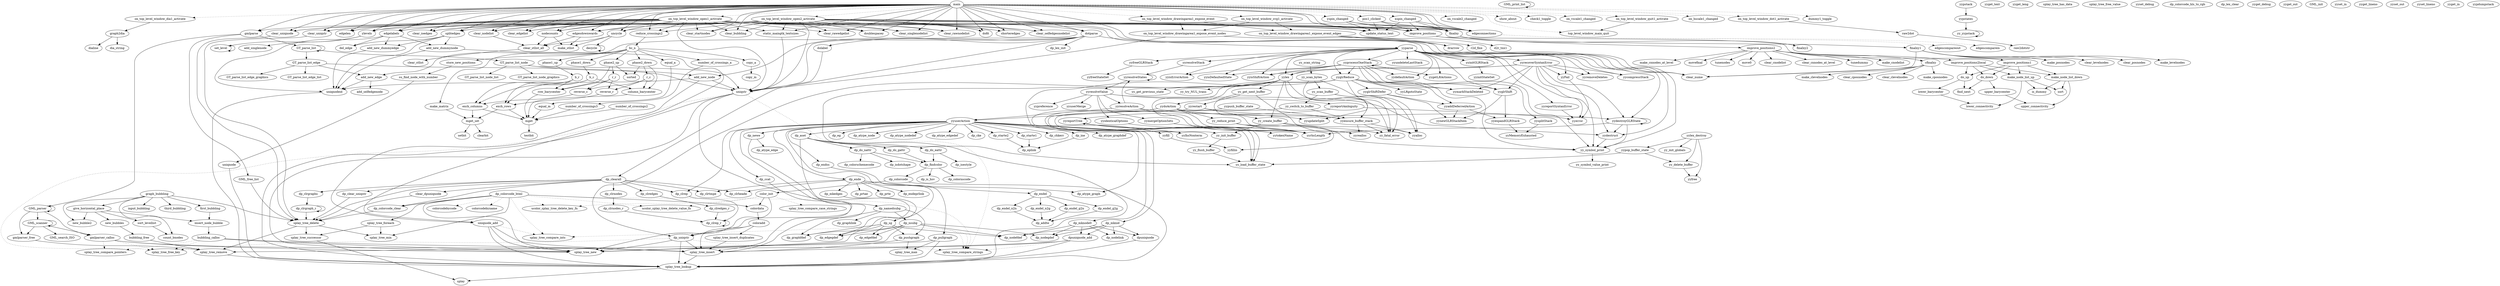 digraph callgraph {
"edgelabels" -> "add_new_dummyedge" [style=solid];
"edgelabels" -> "add_new_dummynode" [style=solid];
"edgelabels" -> "uniqnodeid" [style=solid];
"edgelabels" -> "del_edge" [style=solid];
"uniqnodeid" -> "splay_tree_lookup" [style=solid];
"yy_scan_string" -> "yy_scan_bytes" [style=solid];
"dp_ccat" -> "dp_uniqstr" [style=solid];
"raw2dot" -> "raw2dotstr" [style=solid];
"yyensure_buffer_stack" -> "yyalloc" [style=solid];
"yyensure_buffer_stack" -> "yyrealloc" [style=solid];
"yyensure_buffer_stack" -> "yy_fatal_error" [style=solid];
"colordata" -> "coloradd" [style=solid];
"yyFail" -> "yyerror" [style=solid];
"equal_a" -> "equal_m" [style=solid];
"yyuserAction" -> "dp_cke" [style=solid];
"yyuserAction" -> "dp_clrep" [style=solid];
"yyuserAction" -> "dp_aset" [style=solid];
"yyuserAction" -> "dp_ende" [style=solid];
"yyuserAction" -> "dp_atype_graph" [style=solid];
"yyuserAction" -> "dp_sg" [style=solid];
"yyuserAction" -> "dp_ine" [style=solid];
"yyuserAction" -> "dp_chkerr" [style=solid];
"yyuserAction" -> "dp_mknode0" [style=solid];
"yyuserAction" -> "dp_mknid" [style=solid];
"yyuserAction" -> "dp_atype_graphdef" [style=solid];
"yyuserAction" -> "dp_newe" [style=solid];
"yyuserAction" -> "dp_starte2" [style=solid];
"yyuserAction" -> "dp_starte1" [style=solid];
"yyuserAction" -> "dp_eg" [style=solid];
"yyuserAction" -> "dp_atype_node" [style=solid];
"yyuserAction" -> "dp_ccat" [style=solid];
"yyuserAction" -> "dp_endss" [style=solid];
"yyuserAction" -> "dp_atype_nodedef" [style=solid];
"yyuserAction" -> "dp_atype_edgedef" [style=solid];
"yyuserAction" -> "dp_namedsubg" [style=solid];
"yyuserAction" -> "yyfill" [style=solid];
"on_top_level_window_dia1_activate" -> "graph2dia" [style=solid];
"number_of_crossings2" -> "mget" [style=solid];
"yyrestart" -> "yy_init_buffer" [style=solid];
"yyrestart" -> "yy_create_buffer" [style=solid];
"yyrestart" -> "yyensure_buffer_stack" [style=solid];
"yyrestart" -> "yy_load_buffer_state" [style=solid];
"mget" -> "testbit" [style=solid];
"column_barycenter" -> "mget" [style=solid];
"yyreportAmbiguity" -> "yyerror" [style=solid];
"yyreportAmbiguity" -> "yyreportTree" [style=solid];
"dp_clredges" -> "dp_clredges_r" [style=solid];
"dp_do_eattr" -> "dp_findcolor" [style=solid];
"dp_do_eattr" -> "dp_isestyle" [style=solid];
"dp_colorcode_html" -> "colorcodebycode" [style=dotted];
"dp_colorcode_html" -> "splay_tree_foreach" [style=solid];
"dp_colorcode_html" -> "ucolor_splay_tree_delete_key_fn" [style=dotted];
"dp_colorcode_html" -> "colorcodebyname" [style=dotted];
"dp_colorcode_html" -> "splay_tree_new" [style=solid];
"dp_colorcode_html" -> "splay_tree_compare_strings" [style=dotted];
"dp_colorcode_html" -> "splay_tree_compare_ints" [style=dotted];
"dp_colorcode_html" -> "ucolor_splay_tree_delete_value_fn" [style=dotted];
"dp_colorcode_html" -> "splay_tree_min" [style=solid];
"dp_colorcode_html" -> "colordata" [style=solid];
"dp_colorcode_html" -> "dp_colorcode_clear" [style=solid];
"improve_positions" -> "improve_positions2" [style=solid];
"improve_positions" -> "improve_positions1" [style=solid];
"gmlparse" -> "GML_parser" [style=solid];
"gmlparse" -> "GML_free_list" [style=solid];
"gmlparse" -> "GT_parse_list" [style=solid];
"yyglrShift" -> "yynewGLRStackItem" [style=solid];
"yyglrShift" -> "yyexpandGLRStack" [style=solid];
"r_c" -> "reverse_r" [style=solid];
"r_c" -> "column_barycenter" [style=solid];
"r_c" -> "reverse_c" [style=solid];
"bubbling_free" -> "splay_tree_remove" [style=solid];
"phase2_up" -> "row_barycenter" [style=solid];
"phase2_up" -> "sorted" [style=solid];
"phase2_up" -> "r_r" [style=solid];
"dp_clrgraphs" -> "dp_clrgraph_r" [style=solid];
"yy_scan_buffer" -> "yy_fatal_error" [style=solid];
"yy_scan_buffer" -> "yyalloc" [style=solid];
"yy_scan_buffer" -> "yy_switch_to_buffer" [style=solid];
"yy_init_buffer" -> "yy_flush_buffer" [style=solid];
"dp_aset" -> "dp_do_eattr" [style=solid];
"dp_aset" -> "dp_do_nattr" [style=solid];
"dp_aset" -> "splay_tree_lookup" [style=solid];
"dp_aset" -> "splay_tree_insert" [style=solid];
"dp_aset" -> "dp_do_gattr" [style=solid];
"dp_clear_uniqstr" -> "splay_tree_delete" [style=solid];
"store_new_positions" -> "su_find_node_with_number" [style=solid];
"dp_clrnodes_r" -> "dp_clrep_r" [style=solid];
"on_top_level_window_open1_activate" -> "edgelen" [style=solid];
"on_top_level_window_open1_activate" -> "static_maingtk_textsizes" [style=solid];
"on_top_level_window_open1_activate" -> "finalxy" [style=solid];
"on_top_level_window_open1_activate" -> "ylevels" [style=solid];
"on_top_level_window_open1_activate" -> "clear_ioedges" [style=solid];
"on_top_level_window_open1_activate" -> "splitedges" [style=solid];
"on_top_level_window_open1_activate" -> "nodecounts" [style=solid];
"on_top_level_window_open1_activate" -> "clear_nume" [style=solid];
"on_top_level_window_open1_activate" -> "clear_startnodes" [style=solid];
"on_top_level_window_open1_activate" -> "uniqstr" [style=solid];
"on_top_level_window_open1_activate" -> "clear_bubbling" [style=solid];
"on_top_level_window_open1_activate" -> "clear_uniqnode" [style=solid];
"on_top_level_window_open1_activate" -> "clear_nodelist" [style=solid];
"on_top_level_window_open1_activate" -> "clear_edgelist" [style=solid];
"on_top_level_window_open1_activate" -> "clear_uniqstr" [style=solid];
"on_top_level_window_open1_activate" -> "clear_rawedgelist" [style=solid];
"on_top_level_window_open1_activate" -> "doublespacey" [style=solid];
"on_top_level_window_open1_activate" -> "clear_selfedgesnodelist" [style=solid];
"on_top_level_window_open1_activate" -> "improve_positions" [style=solid];
"on_top_level_window_open1_activate" -> "gmlparse" [style=solid];
"on_top_level_window_open1_activate" -> "clear_singlenodelist" [style=solid];
"on_top_level_window_open1_activate" -> "edgesdownwards" [style=solid];
"on_top_level_window_open1_activate" -> "clear_rawnodelist" [style=solid];
"on_top_level_window_open1_activate" -> "dofit" [style=solid];
"on_top_level_window_open1_activate" -> "edgelabels" [style=solid];
"on_top_level_window_open1_activate" -> "edgeconnections" [style=solid];
"on_top_level_window_open1_activate" -> "uncycle" [style=solid];
"on_top_level_window_open1_activate" -> "reduce_crossings2" [style=solid];
"on_top_level_window_open1_activate" -> "shorteredges" [style=solid];
"on_top_level_window_open1_activate" -> "update_status_text" [style=solid];
"dp_pushgraph" -> "splay_tree_insert" [style=solid];
"dp_pushgraph" -> "splay_tree_max" [style=solid];
"yyinitGLRStack" -> "yyinitStateSet" [style=solid];
"finalxy1" -> "make_levelnodes" [style=solid];
"finalxy1" -> "make_posnodes" [style=solid];
"finalxy1" -> "clear_nume" [style=solid];
"finalxy1" -> "clear_levelnodes" [style=solid];
"finalxy1" -> "clear_posnodes" [style=solid];
"yy_create_buffer" -> "yyalloc" [style=solid];
"yy_create_buffer" -> "yy_init_buffer" [style=solid];
"yy_create_buffer" -> "yy_fatal_error" [style=solid];
"b_r" -> "exch_rows" [style=solid];
"b_r" -> "exch_columns" [style=solid];
"b_r" -> "row_barycenter" [style=solid];
"splay_tree_successor" -> "splay" [style=solid];
"equal_m" -> "mget" [style=solid];
"splay_tree_insert_duplicates" -> "splay_tree_insert" [style=solid];
"GML_free_list" -> "splay_tree_delete" [style=solid];
"splay_tree_foreach" -> "splay_tree_min" [style=solid];
"splay_tree_foreach" -> "splay_tree_successor" [style=solid];
"give_horizontal_place" -> "sort_levellist" [style=solid];
"give_horizontal_place" -> "insert_node_bubble" [style=solid];
"give_horizontal_place" -> "new_bubble2" [style=solid];
"give_horizontal_place" -> "new_bubbles" [style=solid];
"on_top_level_window_drawingarea1_expose_event_edges" -> "drarrow" [style=solid];
"on_top_level_window_drawingarea1_expose_event_edges" -> "r2d_finx" [style=solid];
"on_top_level_window_drawingarea1_expose_event_edges" -> "d2r_tnx1" [style=solid];
"static_maingtk_textsizes" -> "uniqstr" [style=solid];
"dp_endss" -> "dp_pullgraph" [style=solid];
"add_new_dummynode" -> "uniqnode_add" [style=solid];
"add_new_dummynode" -> "uniqnodeid" [style=solid];
"yy_flush_buffer" -> "yy_load_buffer_state" [style=solid];
"on_top_level_window_open2_activate" -> "clear_rawnodelist" [style=solid];
"on_top_level_window_open2_activate" -> "dofit" [style=solid];
"on_top_level_window_open2_activate" -> "clear_singlenodelist" [style=solid];
"on_top_level_window_open2_activate" -> "edgesdownwards" [style=solid];
"on_top_level_window_open2_activate" -> "clear_selfedgesnodelist" [style=solid];
"on_top_level_window_open2_activate" -> "improve_positions" [style=solid];
"on_top_level_window_open2_activate" -> "reduce_crossings2" [style=solid];
"on_top_level_window_open2_activate" -> "shorteredges" [style=solid];
"on_top_level_window_open2_activate" -> "update_status_text" [style=solid];
"on_top_level_window_open2_activate" -> "edgeconnections" [style=solid];
"on_top_level_window_open2_activate" -> "edgelabels" [style=solid];
"on_top_level_window_open2_activate" -> "uncycle" [style=solid];
"on_top_level_window_open2_activate" -> "clear_nume" [style=solid];
"on_top_level_window_open2_activate" -> "nodecounts" [style=solid];
"on_top_level_window_open2_activate" -> "edgelen" [style=solid];
"on_top_level_window_open2_activate" -> "static_maingtk_textsizes" [style=solid];
"on_top_level_window_open2_activate" -> "ylevels" [style=solid];
"on_top_level_window_open2_activate" -> "finalxy" [style=solid];
"on_top_level_window_open2_activate" -> "clear_ioedges" [style=solid];
"on_top_level_window_open2_activate" -> "splitedges" [style=solid];
"on_top_level_window_open2_activate" -> "clear_uniqstr" [style=solid];
"on_top_level_window_open2_activate" -> "clear_rawedgelist" [style=solid];
"on_top_level_window_open2_activate" -> "dotparse" [style=solid];
"on_top_level_window_open2_activate" -> "clear_edgelist" [style=solid];
"on_top_level_window_open2_activate" -> "doublespacey" [style=solid];
"on_top_level_window_open2_activate" -> "clear_bubbling" [style=solid];
"on_top_level_window_open2_activate" -> "uniqstr" [style=solid];
"on_top_level_window_open2_activate" -> "clear_startnodes" [style=solid];
"on_top_level_window_open2_activate" -> "clear_nodelist" [style=solid];
"on_top_level_window_open2_activate" -> "clear_uniqnode" [style=solid];
"yypop_buffer_state" -> "yy_delete_buffer" [style=solid];
"yypop_buffer_state" -> "yy_load_buffer_state" [style=solid];
"new_bubbles" -> "bubbling_free" [style=solid];
"dp_sg" -> "splay_tree_compare_strings" [style=dotted];
"dp_sg" -> "splay_tree_new" [style=solid];
"dp_sg" -> "dp_nodefdef" [style=solid];
"dp_sg" -> "dp_edgefdef" [style=solid];
"dp_sg" -> "dp_pushgraph" [style=solid];
"dp_sg" -> "dp_graphfdef" [style=solid];
"dp_sg" -> "splay_tree_compare_ints" [style=dotted];
"GT_parse_list_node" -> "uniqstr" [style=solid];
"GT_parse_list_node" -> "add_new_node" [style=solid];
"GT_parse_list_node" -> "GT_parse_list_node_list" [style=solid];
"GT_parse_list_node" -> "GT_parse_list_node_graphics" [style=solid];
"edgeconnections" -> "edgescompareout" [style=dotted];
"edgeconnections" -> "edgescomparein" [style=dotted];
"yyglrShiftDefer" -> "yynewGLRStackItem" [style=solid];
"yyglrShiftDefer" -> "yyaddDeferredAction" [style=solid];
"on_top_level_window_drawingarea1_expose_event_nodes" -> "drarrow" [style=solid];
"on_top_level_window_drawingarea1_expose_event_nodes" -> "uniqstr" [style=solid];
"dp_endel_g2n" -> "dp_addte" [style=solid];
"insert_node_bubble" -> "bubbling_calloc" [style=solid];
"gmlparser_calloc" -> "splay_tree_free_key" [style=dotted];
"gmlparser_calloc" -> "splay_tree_insert" [style=solid];
"gmlparser_calloc" -> "splay_tree_compare_pointers" [style=dotted];
"gmlparser_calloc" -> "splay_tree_new" [style=solid];
"yyresolveStates" -> "yyresolveValue" [style=solid];
"yyresolveStates" -> "yyresolveStates" [style=solid];
"yyreportSyntaxError" -> "yyerror" [style=solid];
"b_c" -> "exch_columns" [style=solid];
"b_c" -> "exch_rows" [style=solid];
"b_c" -> "column_barycenter" [style=solid];
"dp_colorcode" -> "color_init" [style=solid];
"dp_colorcode" -> "splay_tree_lookup" [style=solid];
"improve_positions2" -> "tunedummy" [style=solid];
"improve_positions2" -> "make_cnodelist" [style=solid];
"improve_positions2" -> "make_cnnodes_at_level" [style=solid];
"improve_positions2" -> "movefinal" [style=solid];
"improve_positions2" -> "tunenodes" [style=solid];
"improve_positions2" -> "move0" [style=solid];
"improve_positions2" -> "clear_cnodelist" [style=solid];
"improve_positions2" -> "cfinalxy" [style=solid];
"improve_positions2" -> "clear_cnnodes_at_level" [style=solid];
"improve_positions2" -> "improve_positions2local" [style=solid];
"main" -> "nodecounts" [style=solid];
"main" -> "on_top_level_window_drawingarea1_expose_event" [style=dotted];
"main" -> "splitedges" [style=solid];
"main" -> "on_top_level_window_svg1_activate" [style=dotted];
"main" -> "doublespacey" [style=solid];
"main" -> "dotparse" [style=solid];
"main" -> "clear_rawedgelist" [style=solid];
"main" -> "xspin_changed" [style=dotted];
"main" -> "yspin_changed" [style=dotted];
"main" -> "clear_startnodes" [style=solid];
"main" -> "clear_bubbling" [style=solid];
"main" -> "on_top_level_window_quit1_activate" [style=dotted];
"main" -> "edgesdownwards" [style=solid];
"main" -> "clear_singlenodelist" [style=solid];
"main" -> "on_vscale2_changed" [style=dotted];
"main" -> "clear_selfedgesnodelist" [style=solid];
"main" -> "update_status_text" [style=solid];
"main" -> "shorteredges" [style=solid];
"main" -> "edgeconnections" [style=solid];
"main" -> "clear_nume" [style=solid];
"main" -> "on_top_level_window_open2_activate" [style=dotted];
"main" -> "clear_ioedges" [style=solid];
"main" -> "finalxy" [style=solid];
"main" -> "ylevels" [style=solid];
"main" -> "pos1_clicked" [style=dotted];
"main" -> "static_maingtk_textsizes" [style=solid];
"main" -> "edgelen" [style=solid];
"main" -> "show_about" [style=dotted];
"main" -> "clear_edgelist" [style=solid];
"main" -> "clear_uniqstr" [style=solid];
"main" -> "clear_uniqnode" [style=solid];
"main" -> "clear_nodelist" [style=solid];
"main" -> "on_top_level_window_open1_activate" [style=dotted];
"main" -> "check1_toggle" [style=dotted];
"main" -> "on_vscale1_changed" [style=dotted];
"main" -> "dofit" [style=solid];
"main" -> "clear_rawnodelist" [style=solid];
"main" -> "top_level_window_main_quit" [style=dotted];
"main" -> "improve_positions" [style=solid];
"main" -> "gmlparse" [style=solid];
"main" -> "on_hscale1_changed" [style=dotted];
"main" -> "reduce_crossings2" [style=solid];
"main" -> "on_top_level_window_dot1_activate" [style=dotted];
"main" -> "on_top_level_window_dia1_activate" [style=dotted];
"main" -> "uncycle" [style=solid];
"main" -> "edgelabels" [style=solid];
"main" -> "dummy1_toggle" [style=dotted];
"dpuniqnode" -> "splay_tree_lookup" [style=solid];
"dp_ine" -> "dp_eplink" [style=solid];
"splay_tree_insert" -> "splay_tree_lookup" [style=solid];
"phase2_down" -> "sorted" [style=solid];
"phase2_down" -> "r_c" [style=solid];
"phase2_down" -> "column_barycenter" [style=solid];
"r_r" -> "row_barycenter" [style=solid];
"r_r" -> "reverse_r" [style=solid];
"r_r" -> "reverse_c" [style=solid];
"add_new_dummyedge" -> "uniqnodeid" [style=solid];
"edgesdownwards" -> "clear_stlist_all" [style=solid];
"edgesdownwards" -> "make_stlist" [style=solid];
"yy_get_next_buffer" -> "yy_fatal_error" [style=solid];
"yy_get_next_buffer" -> "yyrestart" [style=solid];
"yy_get_next_buffer" -> "yyrealloc" [style=solid];
"exch_rows" -> "mget_set" [style=solid];
"exch_rows" -> "mget" [style=solid];
"yydestruct" -> "yy_symbol_print" [style=solid];
"GML_print_list" -> "GML_print_list" [style=solid];
"clear_dpuniqnode" -> "splay_tree_delete" [style=solid];
"make_node_list_down" -> "upper_connectivity" [style=solid];
"make_node_list_down" -> "sort" [style=solid];
"make_node_list_down" -> "is_dummy" [style=solid];
"decycle" -> "decycle" [style=solid];
"dp_endel_g2g" -> "dp_addte" [style=solid];
"make_node_list_up" -> "lower_connectivity" [style=solid];
"make_node_list_up" -> "is_dummy" [style=solid];
"make_node_list_up" -> "sort" [style=solid];
"improve_positions2local" -> "make_node_list_up" [style=solid];
"improve_positions2local" -> "make_node_list_down" [style=solid];
"improve_positions2local" -> "do_down" [style=solid];
"improve_positions2local" -> "do_up" [style=solid];
"yyglrReduce" -> "yyLRgotoState" [style=solid];
"yyglrReduce" -> "yydoAction" [style=solid];
"yyglrReduce" -> "yyglrShift" [style=solid];
"yyglrReduce" -> "yyaddDeferredAction" [style=solid];
"yyglrReduce" -> "yylhsNonterm" [style=solid];
"yyglrReduce" -> "yyglrShiftDefer" [style=solid];
"yyglrReduce" -> "yyrhsLength" [style=solid];
"yyglrReduce" -> "yyupdateSplit" [style=solid];
"yyglrReduce" -> "yy_symbol_print" [style=solid];
"yyglrReduce" -> "yymarkStackDeleted" [style=solid];
"dotparse" -> "yyparse" [style=solid];
"dotparse" -> "dolabel" [style=solid];
"dotparse" -> "dp_lex_init" [style=solid];
"dotparse" -> "add_new_node" [style=solid];
"dotparse" -> "uniqstr" [style=solid];
"dotparse" -> "dp_clearall" [style=solid];
"dotparse" -> "add_new_edge" [style=solid];
"dp_mkedges" -> "dp_edgegdef" [style=solid];
"GML_parser" -> "gmlparser_free" [style=solid];
"GML_parser" -> "GML_scanner" [style=solid];
"GML_parser" -> "gmlparser_calloc" [style=solid];
"GML_parser" -> "GML_parser" [style=solid];
"dolabel" -> "uniqstr" [style=solid];
"dp_clearall" -> "dp_clrheade" [style=solid];
"dp_clearall" -> "dp_clear_uniqstr" [style=solid];
"dp_clearall" -> "dp_clrep" [style=solid];
"dp_clearall" -> "dp_clrtmpe" [style=solid];
"dp_clearall" -> "dp_clrnodes" [style=solid];
"dp_clearall" -> "dp_colorcode_clear" [style=solid];
"dp_clearall" -> "splay_tree_delete" [style=solid];
"dp_clearall" -> "clear_dpuniqnode" [style=solid];
"dp_clearall" -> "dp_clrgraphs" [style=solid];
"dp_clearall" -> "dp_clredges" [style=solid];
"color_init" -> "splay_tree_new" [style=solid];
"color_init" -> "ucolor_splay_tree_delete_value_fn" [style=dotted];
"color_init" -> "ucolor_splay_tree_delete_key_fn" [style=dotted];
"color_init" -> "splay_tree_compare_case_strings" [style=dotted];
"color_init" -> "colordata" [style=solid];
"lower_barycenter" -> "lower_connectivity" [style=solid];
"yyrecoverSyntaxError" -> "yyremoveDeletes" [style=solid];
"yyrecoverSyntaxError" -> "yydestroyGLRState" [style=solid];
"yyrecoverSyntaxError" -> "yyFail" [style=solid];
"yyrecoverSyntaxError" -> "yyglrShift" [style=solid];
"yyrecoverSyntaxError" -> "yymarkStackDeleted" [style=solid];
"yyrecoverSyntaxError" -> "yycompressStack" [style=solid];
"yyrecoverSyntaxError" -> "yyisShiftAction" [style=solid];
"yyrecoverSyntaxError" -> "yy_symbol_print" [style=solid];
"yyrecoverSyntaxError" -> "yydestruct" [style=solid];
"yyrecoverSyntaxError" -> "yylex" [style=solid];
"sort_levellist" -> "count_bnodes" [style=solid];
"yyidenticalOptions" -> "yyrhsLength" [style=solid];
"yypstates" -> "yy_yypstack" [style=solid];
"add_new_edge" -> "uniqnodeid" [style=solid];
"add_new_edge" -> "add_selfedgenode" [style=solid];
"splitedges" -> "add_new_dummynode" [style=solid];
"splitedges" -> "add_new_dummyedge" [style=solid];
"splitedges" -> "uniqnodeid" [style=solid];
"splitedges" -> "del_edge" [style=solid];
"yydestroyGLRState" -> "yydestroyGLRState" [style=solid];
"yydestroyGLRState" -> "yy_symbol_print" [style=solid];
"yydestroyGLRState" -> "yydestruct" [style=solid];
"yydestroyGLRState" -> "yyrhsLength" [style=solid];
"dp_clredges_r" -> "dp_clrep_r" [style=solid];
"dp_mknode0" -> "dp_nodegdef" [style=solid];
"dp_mknode0" -> "dpuniqnode_add" [style=solid];
"dp_mknode0" -> "dpuniqnode" [style=solid];
"dp_mknode0" -> "dp_nodefdef" [style=solid];
"dp_mknode0" -> "dp_nodelink" [style=solid];
"make_matrix" -> "mget_set" [style=solid];
"GT_parse_list_edge" -> "GT_parse_list_edge_list" [style=solid];
"GT_parse_list_edge" -> "GT_parse_list_edge_graphics" [style=solid];
"GT_parse_list_edge" -> "uniqstr" [style=solid];
"GT_parse_list_edge" -> "add_new_edge" [style=solid];
"yylex_destroy" -> "yypop_buffer_state" [style=solid];
"yylex_destroy" -> "yyfree" [style=solid];
"yylex_destroy" -> "yy_delete_buffer" [style=solid];
"yylex_destroy" -> "yy_init_globals" [style=solid];
"set_level" -> "set_level" [style=solid];
"nodecounts" -> "clear_stlist_all" [style=solid];
"nodecounts" -> "make_stlist" [style=solid];
"yy_symbol_print" -> "yy_symbol_value_print" [style=solid];
"yymergeOptionSets" -> "yyrhsLength" [style=solid];
"dp_nsubg" -> "dp_nodefdef" [style=solid];
"dp_nsubg" -> "dp_edgefdef" [style=solid];
"dp_nsubg" -> "dp_graphfdef" [style=solid];
"dp_nsubg" -> "splay_tree_new" [style=solid];
"dp_nsubg" -> "dp_edgegdef" [style=solid];
"dp_nsubg" -> "dp_nodegdef" [style=solid];
"dp_nsubg" -> "splay_tree_compare_strings" [style=dotted];
"first_bubbling" -> "insert_node_bubble" [style=solid];
"uncycle" -> "make_stlist" [style=solid];
"uncycle" -> "decycle" [style=solid];
"uncycle" -> "clear_stlist_all" [style=solid];
"dp_newe" -> "dp_atype_edge" [style=solid];
"dp_newe" -> "dp_edgegdef" [style=solid];
"reduce_crossings2" -> "bc_n" [style=solid];
"on_top_level_window_dot1_activate" -> "raw2dot" [style=solid];
"dp_endel" -> "dp_endel_g2n" [style=solid];
"dp_endel" -> "dp_endel_g2g" [style=solid];
"dp_endel" -> "dp_endel_n2n" [style=solid];
"dp_endel" -> "dp_endel_n2g" [style=solid];
"yylex" -> "yy_get_previous_state" [style=solid];
"yylex" -> "yy_fatal_error" [style=solid];
"yylex" -> "yy_get_next_buffer" [style=solid];
"yylex" -> "yy_load_buffer_state" [style=solid];
"yylex" -> "yy_try_NUL_trans" [style=solid];
"yylex" -> "dp_uniqstr" [style=solid];
"yylex" -> "yyensure_buffer_stack" [style=solid];
"yylex" -> "yy_create_buffer" [style=solid];
"exch_columns" -> "mget" [style=solid];
"exch_columns" -> "mget_set" [style=solid];
"yyfreeGLRStack" -> "yyfreeStateSet" [style=solid];
"yy_switch_to_buffer" -> "yyensure_buffer_stack" [style=solid];
"yy_switch_to_buffer" -> "yy_load_buffer_state" [style=solid];
"graph_bubbling" -> "first_bubbling" [style=solid];
"graph_bubbling" -> "count_bnodes" [style=solid];
"graph_bubbling" -> "new_bubble2" [style=solid];
"graph_bubbling" -> "input_bubbling" [style=solid];
"graph_bubbling" -> "give_horizontal_place" [style=solid];
"graph_bubbling" -> "splay_tree_delete" [style=solid];
"graph_bubbling" -> "third_bubbling" [style=solid];
"dp_mknid" -> "dp_nodefdef" [style=solid];
"dp_mknid" -> "dpuniqnode" [style=solid];
"dp_mknid" -> "dpuniqnode_add" [style=solid];
"dp_mknid" -> "dp_nodegdef" [style=solid];
"dp_mknid" -> "dp_nodelink" [style=solid];
"dp_clrgraph_r" -> "dp_clrgraph_r" [style=solid];
"dp_clrgraph_r" -> "splay_tree_delete" [style=solid];
"upper_barycenter" -> "upper_connectivity" [style=solid];
"uniqnode" -> "splay_tree_lookup" [style=solid];
"uniqstr" -> "splay_tree_compare_strings" [style=dotted];
"uniqstr" -> "splay_tree_insert" [style=solid];
"uniqstr" -> "splay_tree_free_key" [style=dotted];
"uniqstr" -> "splay_tree_new" [style=solid];
"uniqstr" -> "splay_tree_lookup" [style=solid];
"do_up" -> "lower_barycenter" [style=solid];
"do_up" -> "find_next" [style=solid];
"yyfill" -> "yyfillin" [style=solid];
"dp_uniqstr" -> "splay_tree_free_key" [style=dotted];
"dp_uniqstr" -> "splay_tree_insert" [style=solid];
"dp_uniqstr" -> "splay_tree_compare_strings" [style=dotted];
"dp_uniqstr" -> "splay_tree_lookup" [style=solid];
"dp_uniqstr" -> "splay_tree_new" [style=solid];
"dp_namedsubg" -> "dp_nsubg" [style=solid];
"dp_namedsubg" -> "dp_graphfdef" [style=solid];
"dp_namedsubg" -> "dp_pushgraph" [style=solid];
"dp_namedsubg" -> "dp_graphlink" [style=solid];
"yyreportTree" -> "yyreportTree" [style=solid];
"yyreportTree" -> "yytokenName" [style=solid];
"yyreportTree" -> "yylhsNonterm" [style=solid];
"yyreportTree" -> "yyrhsLength" [style=solid];
"clear_uniqnode" -> "splay_tree_delete" [style=solid];
"yy_scan_bytes" -> "yy_fatal_error" [style=solid];
"yy_scan_bytes" -> "yyalloc" [style=solid];
"yy_scan_bytes" -> "yy_scan_buffer" [style=solid];
"GT_parse_list" -> "GT_parse_list_node" [style=solid];
"GT_parse_list" -> "GT_parse_list_edge" [style=solid];
"GT_parse_list" -> "GT_parse_list" [style=solid];
"clear_nodelist" -> "clear_stlist_all" [style=solid];
"copy_a" -> "copy_m" [style=solid];
"clear_uniqstr" -> "splay_tree_delete" [style=solid];
"dp_endel_n2g" -> "dp_addte" [style=solid];
"coloradd" -> "splay_tree_insert_duplicates" [style=solid];
"coloradd" -> "dp_uniqstr" [style=solid];
"coloradd" -> "splay_tree_insert" [style=solid];
"yyresolveAction" -> "yydestroyGLRState" [style=solid];
"yyresolveAction" -> "yyresolveStates" [style=solid];
"yyresolveAction" -> "yyuserAction" [style=solid];
"yyresolveAction" -> "yyrhsLength" [style=solid];
"dp_clrep" -> "dp_clrep_r" [style=solid];
"reverse_r" -> "exch_rows" [style=solid];
"pos1_clicked" -> "edgeconnections" [style=solid];
"pos1_clicked" -> "improve_positions" [style=solid];
"pos1_clicked" -> "update_status_text" [style=solid];
"pos1_clicked" -> "finalxy" [style=solid];
"uniqnode_add" -> "splay_tree_lookup" [style=solid];
"uniqnode_add" -> "splay_tree_compare_ints" [style=dotted];
"uniqnode_add" -> "splay_tree_new" [style=solid];
"uniqnode_add" -> "splay_tree_insert" [style=solid];
"dp_do_nattr" -> "dp_isdotshape" [style=solid];
"dp_do_nattr" -> "dp_colorschemecode" [style=solid];
"dp_do_nattr" -> "dp_findcolor" [style=solid];
"mget_set" -> "setbit" [style=solid];
"mget_set" -> "clearbit" [style=solid];
"finalxy" -> "finalxy1" [style=solid];
"finalxy" -> "finalxy2" [style=solid];
"ylevels" -> "add_singlenode" [style=solid];
"ylevels" -> "set_level" [style=solid];
"yyresolveStack" -> "yyresolveStates" [style=solid];
"yyparse" -> "yyreportSyntaxError" [style=solid];
"yyparse" -> "yyisErrorAction" [style=solid];
"yyparse" -> "yyFail" [style=solid];
"yyparse" -> "yyglrReduce" [style=solid];
"yyparse" -> "yyisDefaultedState" [style=solid];
"yyparse" -> "yyinitGLRStack" [style=solid];
"yyparse" -> "yylex" [style=solid];
"yyparse" -> "yydefaultAction" [style=solid];
"yyparse" -> "yyprocessOneStack" [style=solid];
"yyparse" -> "yyisShiftAction" [style=solid];
"yyparse" -> "yycompressStack" [style=solid];
"yyparse" -> "yyrecoverSyntaxError" [style=solid];
"yyparse" -> "yyglrShift" [style=solid];
"yyparse" -> "yydestroyGLRState" [style=solid];
"yyparse" -> "yyremoveDeletes" [style=solid];
"yyparse" -> "yyfreeGLRStack" [style=solid];
"yyparse" -> "yydestruct" [style=solid];
"yyparse" -> "yy_symbol_print" [style=solid];
"yyparse" -> "yyundeleteLastStack" [style=solid];
"yyparse" -> "yyresolveStack" [style=solid];
"yyparse" -> "yyerror" [style=solid];
"yyparse" -> "yygetLRActions" [style=solid];
"yy_yypstack" -> "yy_yypstack" [style=solid];
"splay_tree_delete" -> "splay_tree_min" [style=solid];
"splay_tree_delete" -> "splay_tree_remove" [style=solid];
"splay_tree_delete" -> "splay_tree_successor" [style=solid];
"bubbling_calloc" -> "splay_tree_new" [style=solid];
"bubbling_calloc" -> "splay_tree_compare_pointers" [style=dotted];
"bubbling_calloc" -> "splay_tree_free_key" [style=dotted];
"bubbling_calloc" -> "splay_tree_insert" [style=solid];
"dp_findcolor" -> "dp_colorcode" [style=solid];
"dp_findcolor" -> "dp_is_hsv" [style=solid];
"dp_findcolor" -> "dp_colornscode" [style=solid];
"phase1_down" -> "b_c" [style=solid];
"dp_pullgraph" -> "splay_tree_max" [style=solid];
"dp_pullgraph" -> "splay_tree_lookup" [style=solid];
"dp_pullgraph" -> "splay_tree_remove" [style=solid];
"dp_clrep_r" -> "dp_clrep_r" [style=solid];
"improve_positions1" -> "do_down" [style=solid];
"improve_positions1" -> "make_node_list_down" [style=solid];
"improve_positions1" -> "do_up" [style=solid];
"improve_positions1" -> "make_node_list_up" [style=solid];
"reverse_c" -> "exch_columns" [style=solid];
"dp_starte2" -> "dp_eplink" [style=solid];
"bc_n" -> "phase2_up" [style=solid];
"bc_n" -> "equal_a" [style=solid];
"bc_n" -> "make_matrix" [style=solid];
"bc_n" -> "copy_a" [style=solid];
"bc_n" -> "number_of_crossings_a" [style=solid];
"bc_n" -> "phase1_up" [style=solid];
"bc_n" -> "phase1_down" [style=solid];
"bc_n" -> "store_new_positions" [style=solid];
"bc_n" -> "phase2_down" [style=solid];
"gmlparser_free" -> "splay_tree_remove" [style=solid];
"number_of_crossings_a" -> "number_of_crossings3" [style=solid];
"dp_endel_n2n" -> "dp_addte" [style=solid];
"GML_scanner" -> "gmlparser_calloc" [style=solid];
"GML_scanner" -> "GML_search_ISO" [style=solid];
"GML_scanner" -> "GML_scanner" [style=solid];
"GML_scanner" -> "gmlparser_free" [style=solid];
"dp_ende" -> "dp_prtae" [style=solid];
"dp_ende" -> "dp_prte" [style=solid];
"dp_ende" -> "dp_endel" [style=solid];
"dp_ende" -> "dp_atype_graph" [style=solid];
"dp_ende" -> "dp_mkedges" [style=solid];
"dp_ende" -> "dp_endeprlink" [style=solid];
"dp_ende" -> "dp_clrheade" [style=solid];
"dp_ende" -> "dp_clrtmpe" [style=solid];
"dp_clrnodes" -> "dp_clrnodes_r" [style=solid];
"add_new_node" -> "uniqnodeid" [style=solid];
"add_new_node" -> "uniqstr" [style=solid];
"add_new_node" -> "uniqnode_add" [style=solid];
"yy_delete_buffer" -> "yyfree" [style=solid];
"yypush_buffer_state" -> "yy_load_buffer_state" [style=solid];
"yypush_buffer_state" -> "yyensure_buffer_stack" [style=solid];
"yy_reduce_print" -> "yyrhsLength" [style=solid];
"yy_reduce_print" -> "yyfillin" [style=solid];
"yy_reduce_print" -> "yy_symbol_print" [style=solid];
"graph2dia" -> "dialine" [style=solid];
"graph2dia" -> "dia_string" [style=solid];
"clear_stlist_all" -> "clear_stlist" [style=solid];
"splay_tree_remove" -> "splay_tree_lookup" [style=solid];
"do_down" -> "upper_barycenter" [style=solid];
"do_down" -> "find_next" [style=solid];
"phase1_up" -> "b_r" [style=solid];
"on_top_level_window_quit1_activate" -> "top_level_window_main_quit" [style=solid];
"dp_colorcode_clear" -> "splay_tree_delete" [style=solid];
"yydoAction" -> "yyrhsLength" [style=solid];
"yydoAction" -> "yyupdateSplit" [style=solid];
"yydoAction" -> "yy_reduce_print" [style=solid];
"yydoAction" -> "yyuserAction" [style=solid];
"yspin_changed" -> "edgeconnections" [style=solid];
"yspin_changed" -> "update_status_text" [style=solid];
"yspin_changed" -> "improve_positions" [style=solid];
"yspin_changed" -> "finalxy" [style=solid];
"xspin_changed" -> "edgeconnections" [style=solid];
"xspin_changed" -> "update_status_text" [style=solid];
"xspin_changed" -> "improve_positions" [style=solid];
"xspin_changed" -> "finalxy" [style=solid];
"dp_starte1" -> "dp_eplink" [style=solid];
"dpuniqnode_add" -> "splay_tree_lookup" [style=solid];
"dpuniqnode_add" -> "splay_tree_new" [style=solid];
"dpuniqnode_add" -> "splay_tree_insert" [style=solid];
"dpuniqnode_add" -> "splay_tree_compare_strings" [style=dotted];
"dp_do_gattr" -> "dp_findcolor" [style=solid];
"yyprocessOneStack" -> "yyisDefaultedState" [style=solid];
"yyprocessOneStack" -> "yysplitStack" [style=solid];
"yyprocessOneStack" -> "yyglrReduce" [style=solid];
"yyprocessOneStack" -> "yyisErrorAction" [style=solid];
"yyprocessOneStack" -> "yymarkStackDeleted" [style=solid];
"yyprocessOneStack" -> "yygetLRActions" [style=solid];
"yyprocessOneStack" -> "yy_symbol_print" [style=solid];
"yyprocessOneStack" -> "yyisShiftAction" [style=solid];
"yyprocessOneStack" -> "yylex" [style=solid];
"yyprocessOneStack" -> "yydefaultAction" [style=solid];
"yyprocessOneStack" -> "yyprocessOneStack" [style=solid];
"yyaddDeferredAction" -> "yynewGLRStackItem" [style=solid];
"yyaddDeferredAction" -> "yyexpandGLRStack" [style=solid];
"yysplitStack" -> "yyMemoryExhausted" [style=solid];
"row_barycenter" -> "mget" [style=solid];
"on_top_level_window_svg1_activate" -> "on_top_level_window_drawingarea1_expose_event_nodes" [style=solid];
"on_top_level_window_svg1_activate" -> "on_top_level_window_drawingarea1_expose_event_edges" [style=solid];
"yypstack" -> "yypstates" [style=solid];
"on_top_level_window_drawingarea1_expose_event" -> "on_top_level_window_drawingarea1_expose_event_nodes" [style=solid];
"on_top_level_window_drawingarea1_expose_event" -> "on_top_level_window_drawingarea1_expose_event_edges" [style=solid];
"cfinalxy" -> "clear_nume" [style=solid];
"cfinalxy" -> "make_clevelnodes" [style=solid];
"cfinalxy" -> "clear_cposnodes" [style=solid];
"cfinalxy" -> "clear_clevelnodes" [style=solid];
"cfinalxy" -> "make_cposnodes" [style=solid];
"su_find_node_with_number" -> "uniqnode" [style=solid];
"yyresolveValue" -> "yymergeOptionSets" [style=solid];
"yyresolveValue" -> "yyresolveAction" [style=solid];
"yyresolveValue" -> "yydestruct" [style=solid];
"yyresolveValue" -> "yyidenticalOptions" [style=solid];
"yyresolveValue" -> "yyreportAmbiguity" [style=solid];
"yyresolveValue" -> "yypreference" [style=solid];
"yyresolveValue" -> "yyuserMerge" [style=solid];
"splay_tree_lookup" -> "splay" [style=solid];
"number_of_crossings3" -> "mget" [style=solid];
"yyexpandGLRStack" -> "yyMemoryExhausted" [style=solid];
"yyget_text";
"yyget_leng";
"splay_tree_has_data";
"splay_tree_free_value";
"yyset_debug";
"dp_colorcode_hls_to_rgb";
"dp_lex_clear";
"yyget_debug";
"yyget_out";
"GML_init";
"yyset_in";
"yyget_lineno";
"yyset_out";
"yyset_lineno";
"yyget_in";
"yypdumpstack";
}
